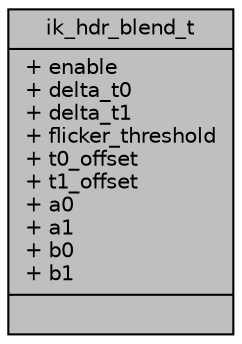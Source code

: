 digraph "ik_hdr_blend_t"
{
 // INTERACTIVE_SVG=YES
 // LATEX_PDF_SIZE
  bgcolor="transparent";
  edge [fontname="Helvetica",fontsize="10",labelfontname="Helvetica",labelfontsize="10"];
  node [fontname="Helvetica",fontsize="10",shape=record];
  Node1 [label="{ik_hdr_blend_t\n|+ enable\l+ delta_t0\l+ delta_t1\l+ flicker_threshold\l+ t0_offset\l+ t1_offset\l+ a0\l+ a1\l+ b0\l+ b1\l|}",height=0.2,width=0.4,color="black", fillcolor="grey75", style="filled", fontcolor="black",tooltip=" "];
}
